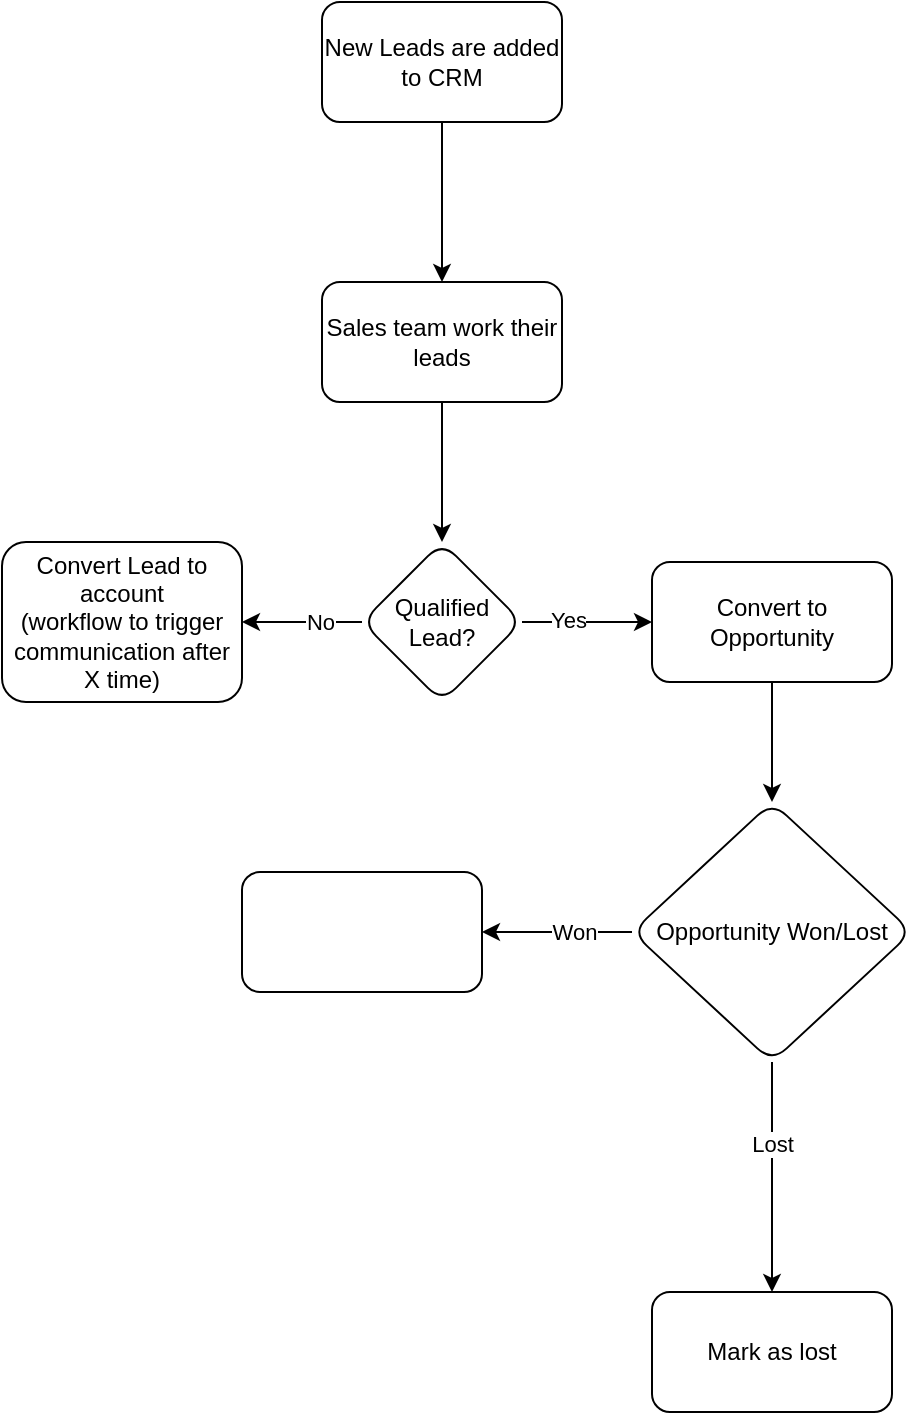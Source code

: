 <mxfile version="27.2.0">
  <diagram name="Page-1" id="cPo-wZZKd6SNSlnx03Gx">
    <mxGraphModel dx="2946" dy="1134" grid="1" gridSize="10" guides="1" tooltips="1" connect="1" arrows="1" fold="1" page="1" pageScale="1" pageWidth="850" pageHeight="1100" math="0" shadow="0">
      <root>
        <mxCell id="0" />
        <mxCell id="1" parent="0" />
        <mxCell id="LXg2bV3EX4cjXIF9Gxxk-4" value="" style="edgeStyle=orthogonalEdgeStyle;rounded=0;orthogonalLoop=1;jettySize=auto;html=1;" parent="1" source="LXg2bV3EX4cjXIF9Gxxk-1" target="LXg2bV3EX4cjXIF9Gxxk-3" edge="1">
          <mxGeometry relative="1" as="geometry" />
        </mxCell>
        <mxCell id="LXg2bV3EX4cjXIF9Gxxk-1" value="New Leads are added to CRM" style="rounded=1;whiteSpace=wrap;html=1;" parent="1" vertex="1">
          <mxGeometry x="365" y="30" width="120" height="60" as="geometry" />
        </mxCell>
        <mxCell id="LXg2bV3EX4cjXIF9Gxxk-6" value="" style="edgeStyle=orthogonalEdgeStyle;rounded=0;orthogonalLoop=1;jettySize=auto;html=1;" parent="1" source="LXg2bV3EX4cjXIF9Gxxk-3" target="LXg2bV3EX4cjXIF9Gxxk-5" edge="1">
          <mxGeometry relative="1" as="geometry" />
        </mxCell>
        <mxCell id="LXg2bV3EX4cjXIF9Gxxk-3" value="Sales team work their leads" style="rounded=1;whiteSpace=wrap;html=1;" parent="1" vertex="1">
          <mxGeometry x="365" y="170" width="120" height="60" as="geometry" />
        </mxCell>
        <mxCell id="LXg2bV3EX4cjXIF9Gxxk-8" value="" style="edgeStyle=orthogonalEdgeStyle;rounded=0;orthogonalLoop=1;jettySize=auto;html=1;" parent="1" source="LXg2bV3EX4cjXIF9Gxxk-5" target="LXg2bV3EX4cjXIF9Gxxk-7" edge="1">
          <mxGeometry relative="1" as="geometry" />
        </mxCell>
        <mxCell id="LXg2bV3EX4cjXIF9Gxxk-9" value="No" style="edgeLabel;html=1;align=center;verticalAlign=middle;resizable=0;points=[];" parent="LXg2bV3EX4cjXIF9Gxxk-8" vertex="1" connectable="0">
          <mxGeometry x="-0.3" relative="1" as="geometry">
            <mxPoint as="offset" />
          </mxGeometry>
        </mxCell>
        <mxCell id="LXg2bV3EX4cjXIF9Gxxk-11" value="" style="edgeStyle=orthogonalEdgeStyle;rounded=0;orthogonalLoop=1;jettySize=auto;html=1;" parent="1" source="LXg2bV3EX4cjXIF9Gxxk-5" target="LXg2bV3EX4cjXIF9Gxxk-13" edge="1">
          <mxGeometry relative="1" as="geometry">
            <mxPoint x="540" y="340" as="targetPoint" />
          </mxGeometry>
        </mxCell>
        <mxCell id="LXg2bV3EX4cjXIF9Gxxk-12" value="Yes" style="edgeLabel;html=1;align=center;verticalAlign=middle;resizable=0;points=[];" parent="LXg2bV3EX4cjXIF9Gxxk-11" vertex="1" connectable="0">
          <mxGeometry x="-0.3" y="1" relative="1" as="geometry">
            <mxPoint as="offset" />
          </mxGeometry>
        </mxCell>
        <mxCell id="LXg2bV3EX4cjXIF9Gxxk-5" value="Qualified Lead?" style="rhombus;whiteSpace=wrap;html=1;rounded=1;" parent="1" vertex="1">
          <mxGeometry x="385" y="300" width="80" height="80" as="geometry" />
        </mxCell>
        <mxCell id="LXg2bV3EX4cjXIF9Gxxk-7" value="&lt;div&gt;Convert Lead to account&lt;/div&gt;&lt;div&gt;(workflow to trigger communication after X time)&lt;br&gt;&lt;/div&gt;" style="whiteSpace=wrap;html=1;rounded=1;" parent="1" vertex="1">
          <mxGeometry x="205" y="300" width="120" height="80" as="geometry" />
        </mxCell>
        <mxCell id="LXg2bV3EX4cjXIF9Gxxk-15" value="" style="edgeStyle=orthogonalEdgeStyle;rounded=0;orthogonalLoop=1;jettySize=auto;html=1;" parent="1" source="LXg2bV3EX4cjXIF9Gxxk-13" target="LXg2bV3EX4cjXIF9Gxxk-14" edge="1">
          <mxGeometry relative="1" as="geometry" />
        </mxCell>
        <mxCell id="LXg2bV3EX4cjXIF9Gxxk-13" value="Convert to Opportunity " style="rounded=1;whiteSpace=wrap;html=1;" parent="1" vertex="1">
          <mxGeometry x="530" y="310" width="120" height="60" as="geometry" />
        </mxCell>
        <mxCell id="LXg2bV3EX4cjXIF9Gxxk-17" value="" style="edgeStyle=orthogonalEdgeStyle;rounded=0;orthogonalLoop=1;jettySize=auto;html=1;" parent="1" source="LXg2bV3EX4cjXIF9Gxxk-14" target="LXg2bV3EX4cjXIF9Gxxk-16" edge="1">
          <mxGeometry relative="1" as="geometry" />
        </mxCell>
        <mxCell id="LXg2bV3EX4cjXIF9Gxxk-18" value="Lost" style="edgeLabel;html=1;align=center;verticalAlign=middle;resizable=0;points=[];" parent="LXg2bV3EX4cjXIF9Gxxk-17" vertex="1" connectable="0">
          <mxGeometry x="-0.287" relative="1" as="geometry">
            <mxPoint as="offset" />
          </mxGeometry>
        </mxCell>
        <mxCell id="LXg2bV3EX4cjXIF9Gxxk-20" value="" style="edgeStyle=orthogonalEdgeStyle;rounded=0;orthogonalLoop=1;jettySize=auto;html=1;" parent="1" source="LXg2bV3EX4cjXIF9Gxxk-14" target="LXg2bV3EX4cjXIF9Gxxk-19" edge="1">
          <mxGeometry relative="1" as="geometry" />
        </mxCell>
        <mxCell id="LXg2bV3EX4cjXIF9Gxxk-21" value="Won" style="edgeLabel;html=1;align=center;verticalAlign=middle;resizable=0;points=[];" parent="LXg2bV3EX4cjXIF9Gxxk-20" vertex="1" connectable="0">
          <mxGeometry x="-0.222" y="3" relative="1" as="geometry">
            <mxPoint y="-3" as="offset" />
          </mxGeometry>
        </mxCell>
        <mxCell id="LXg2bV3EX4cjXIF9Gxxk-14" value="Opportunity Won/Lost" style="rhombus;whiteSpace=wrap;html=1;rounded=1;" parent="1" vertex="1">
          <mxGeometry x="520" y="430" width="140" height="130" as="geometry" />
        </mxCell>
        <mxCell id="LXg2bV3EX4cjXIF9Gxxk-16" value="Mark as lost" style="whiteSpace=wrap;html=1;rounded=1;" parent="1" vertex="1">
          <mxGeometry x="530" y="675" width="120" height="60" as="geometry" />
        </mxCell>
        <mxCell id="LXg2bV3EX4cjXIF9Gxxk-19" value="" style="whiteSpace=wrap;html=1;rounded=1;" parent="1" vertex="1">
          <mxGeometry x="325" y="465" width="120" height="60" as="geometry" />
        </mxCell>
      </root>
    </mxGraphModel>
  </diagram>
</mxfile>
